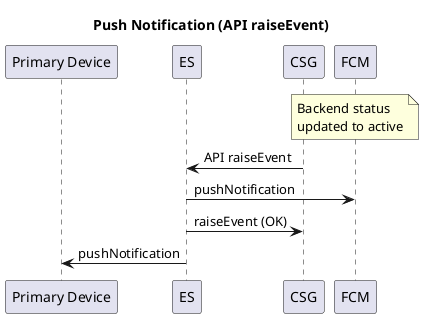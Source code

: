 @startuml
title Push Notification (API raiseEvent)

participant "Primary Device" as PD
participant ES
participant CSG
participant FCM

note over FCM: Backend status\nupdated to active

CSG -> ES: API raiseEvent
ES -> FCM: pushNotification
ES -> CSG: raiseEvent (OK)
ES -> PD: pushNotification

@enduml 